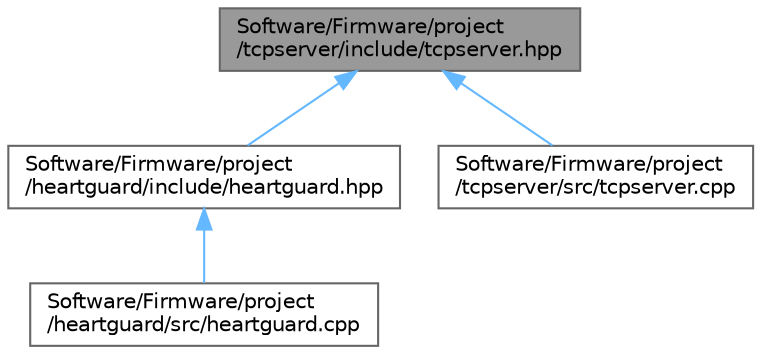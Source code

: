 digraph "Software/Firmware/project/tcpserver/include/tcpserver.hpp"
{
 // LATEX_PDF_SIZE
  bgcolor="transparent";
  edge [fontname=Helvetica,fontsize=10,labelfontname=Helvetica,labelfontsize=10];
  node [fontname=Helvetica,fontsize=10,shape=box,height=0.2,width=0.4];
  Node1 [id="Node000001",label="Software/Firmware/project\l/tcpserver/include/tcpserver.hpp",height=0.2,width=0.4,color="gray40", fillcolor="grey60", style="filled", fontcolor="black",tooltip=" "];
  Node1 -> Node2 [id="edge1_Node000001_Node000002",dir="back",color="steelblue1",style="solid",tooltip=" "];
  Node2 [id="Node000002",label="Software/Firmware/project\l/heartguard/include/heartguard.hpp",height=0.2,width=0.4,color="grey40", fillcolor="white", style="filled",URL="$heartguard_8hpp.html",tooltip=" "];
  Node2 -> Node3 [id="edge2_Node000002_Node000003",dir="back",color="steelblue1",style="solid",tooltip=" "];
  Node3 [id="Node000003",label="Software/Firmware/project\l/heartguard/src/heartguard.cpp",height=0.2,width=0.4,color="grey40", fillcolor="white", style="filled",URL="$heartguard_8cpp.html",tooltip=" "];
  Node1 -> Node4 [id="edge3_Node000001_Node000004",dir="back",color="steelblue1",style="solid",tooltip=" "];
  Node4 [id="Node000004",label="Software/Firmware/project\l/tcpserver/src/tcpserver.cpp",height=0.2,width=0.4,color="grey40", fillcolor="white", style="filled",URL="$tcpserver_8cpp.html",tooltip=" "];
}
